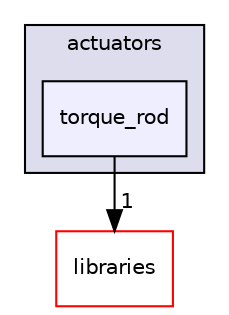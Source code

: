 digraph "torque_rod" {
  compound=true
  node [ fontsize="10", fontname="Helvetica"];
  edge [ labelfontsize="10", labelfontname="Helvetica"];
  subgraph clusterdir_099c7fcc16af30ede4194c3eb36fd413 {
    graph [ bgcolor="#ddddee", pencolor="black", label="actuators" fontname="Helvetica", fontsize="10", URL="dir_099c7fcc16af30ede4194c3eb36fd413.html"]
  dir_95bdea50aabcccd943bd23361c76f036 [shape=box, label="torque_rod", style="filled", fillcolor="#eeeeff", pencolor="black", URL="dir_95bdea50aabcccd943bd23361c76f036.html"];
  }
  dir_bc0718b08fb2015b8e59c47b2805f60c [shape=box label="libraries" fillcolor="white" style="filled" color="red" URL="dir_bc0718b08fb2015b8e59c47b2805f60c.html"];
  dir_95bdea50aabcccd943bd23361c76f036->dir_bc0718b08fb2015b8e59c47b2805f60c [headlabel="1", labeldistance=1.5 headhref="dir_000052_000000.html"];
}

